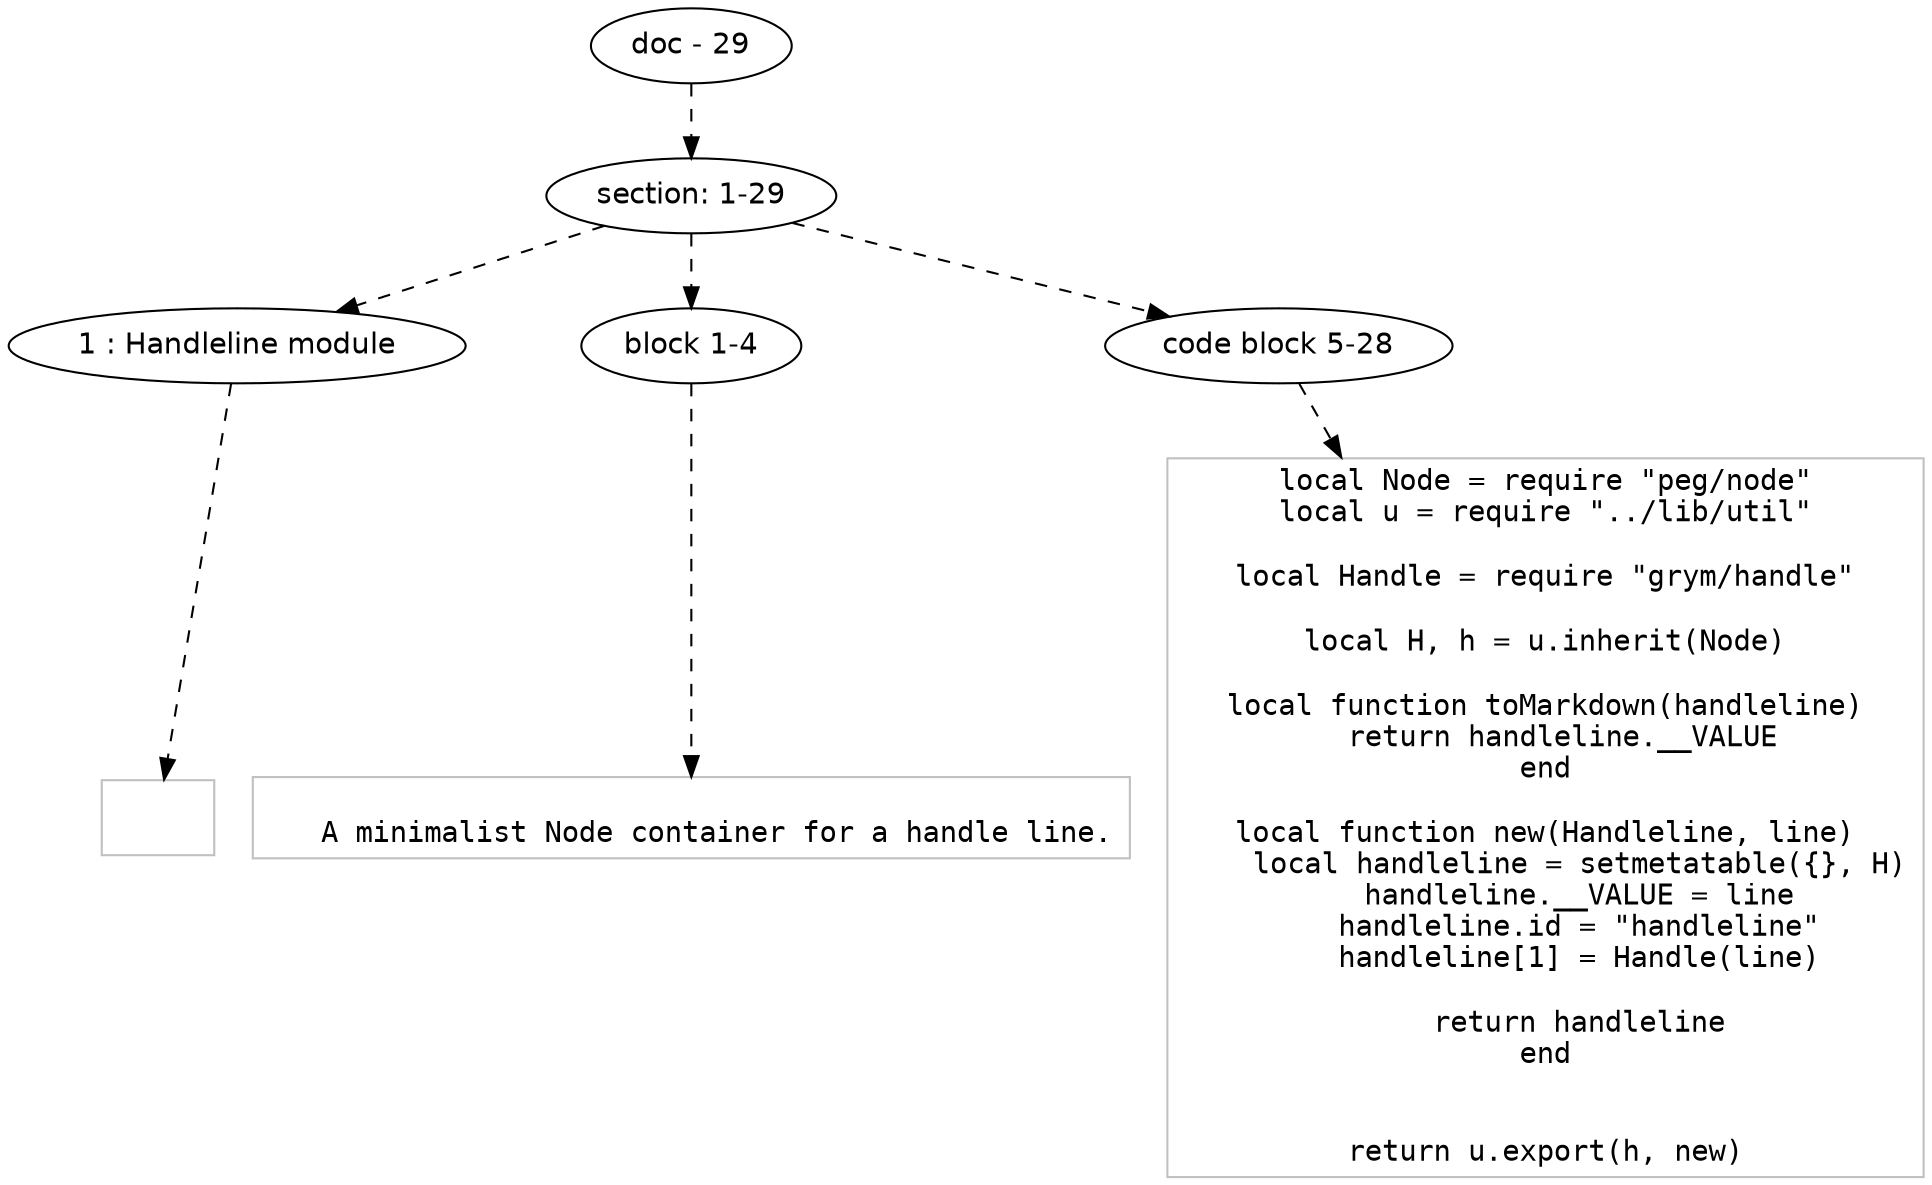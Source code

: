 digraph hierarchy {

node [fontname=Helvetica]
edge [style=dashed]

doc_0 [label="doc - 29"]


doc_0 -> { section_1}
{rank=same; section_1}

section_1 [label="section: 1-29"]


section_1 -> { header_2 block_3 codeblock_4}
{rank=same; header_2 block_3 codeblock_4}

header_2 [label="1 : Handleline module"]

block_3 [label="block 1-4"]

codeblock_4 [label="code block 5-28"]


header_2 -> leaf_5
leaf_5  [color=Gray,shape=rectangle,fontname=Inconsolata,label=""]
block_3 -> leaf_6
leaf_6  [color=Gray,shape=rectangle,fontname=Inconsolata,label="
   A minimalist Node container for a handle line.
"]
codeblock_4 -> leaf_7
leaf_7  [color=Gray,shape=rectangle,fontname=Inconsolata,label="local Node = require \"peg/node\"
local u = require \"../lib/util\"

local Handle = require \"grym/handle\"

local H, h = u.inherit(Node)

local function toMarkdown(handleline)
  return handleline.__VALUE
end

local function new(Handleline, line)
    local handleline = setmetatable({}, H)
    handleline.__VALUE = line
    handleline.id = \"handleline\"
    handleline[1] = Handle(line)

    return handleline
end


return u.export(h, new)"]

}
